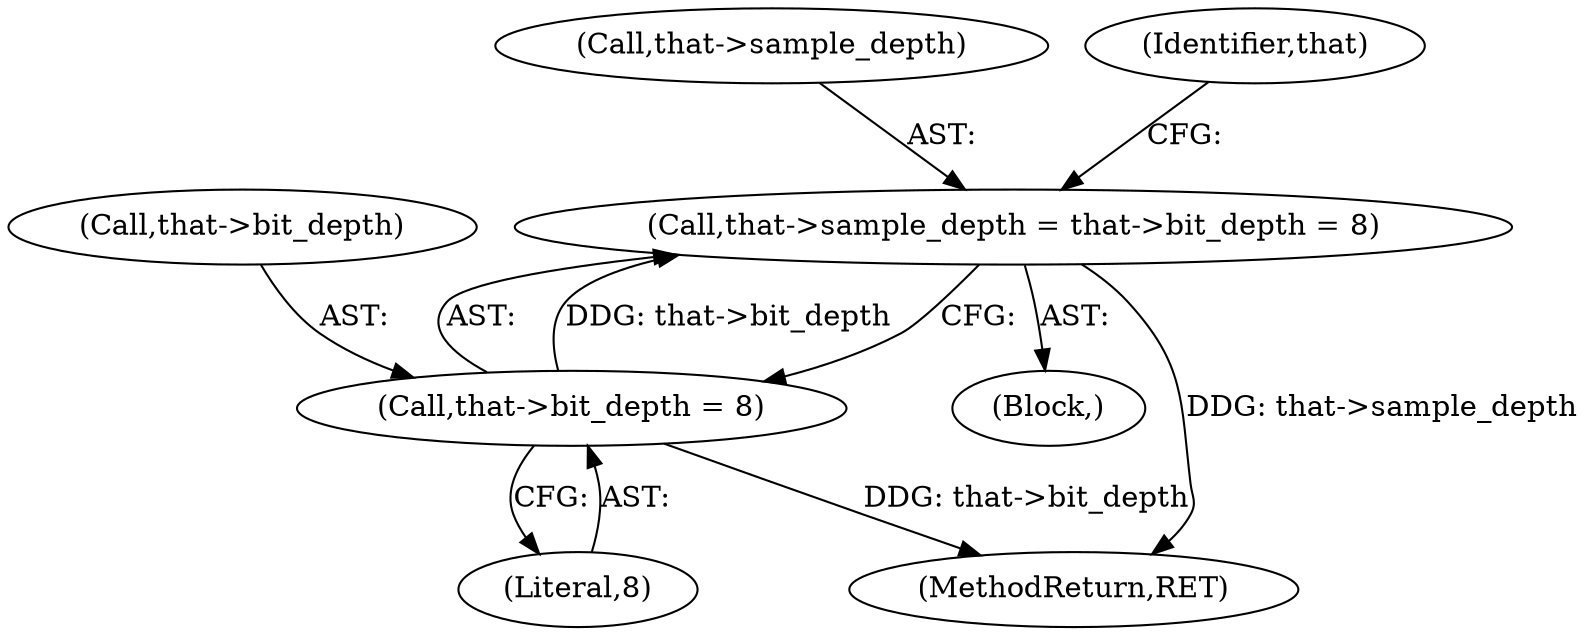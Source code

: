 digraph "0_Android_9d4853418ab2f754c2b63e091c29c5529b8b86ca_83@pointer" {
"1000115" [label="(Call,that->sample_depth = that->bit_depth = 8)"];
"1000119" [label="(Call,that->bit_depth = 8)"];
"1000114" [label="(Block,)"];
"1000120" [label="(Call,that->bit_depth)"];
"1000204" [label="(MethodReturn,RET)"];
"1000123" [label="(Literal,8)"];
"1000116" [label="(Call,that->sample_depth)"];
"1000127" [label="(Identifier,that)"];
"1000119" [label="(Call,that->bit_depth = 8)"];
"1000115" [label="(Call,that->sample_depth = that->bit_depth = 8)"];
"1000115" -> "1000114"  [label="AST: "];
"1000115" -> "1000119"  [label="CFG: "];
"1000116" -> "1000115"  [label="AST: "];
"1000119" -> "1000115"  [label="AST: "];
"1000127" -> "1000115"  [label="CFG: "];
"1000115" -> "1000204"  [label="DDG: that->sample_depth"];
"1000119" -> "1000115"  [label="DDG: that->bit_depth"];
"1000119" -> "1000123"  [label="CFG: "];
"1000120" -> "1000119"  [label="AST: "];
"1000123" -> "1000119"  [label="AST: "];
"1000119" -> "1000204"  [label="DDG: that->bit_depth"];
}
